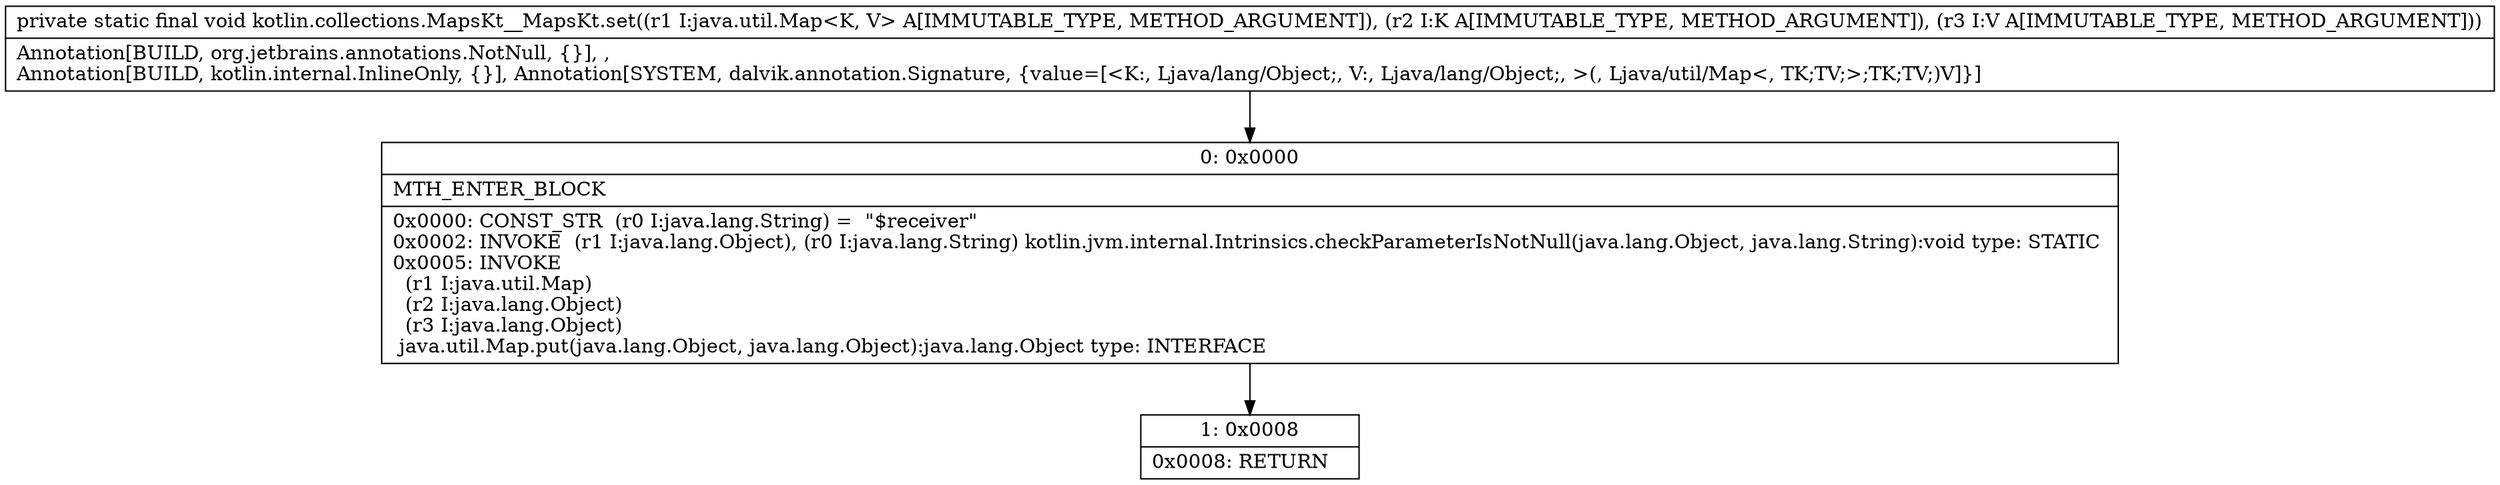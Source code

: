 digraph "CFG forkotlin.collections.MapsKt__MapsKt.set(Ljava\/util\/Map;Ljava\/lang\/Object;Ljava\/lang\/Object;)V" {
Node_0 [shape=record,label="{0\:\ 0x0000|MTH_ENTER_BLOCK\l|0x0000: CONST_STR  (r0 I:java.lang.String) =  \"$receiver\" \l0x0002: INVOKE  (r1 I:java.lang.Object), (r0 I:java.lang.String) kotlin.jvm.internal.Intrinsics.checkParameterIsNotNull(java.lang.Object, java.lang.String):void type: STATIC \l0x0005: INVOKE  \l  (r1 I:java.util.Map)\l  (r2 I:java.lang.Object)\l  (r3 I:java.lang.Object)\l java.util.Map.put(java.lang.Object, java.lang.Object):java.lang.Object type: INTERFACE \l}"];
Node_1 [shape=record,label="{1\:\ 0x0008|0x0008: RETURN   \l}"];
MethodNode[shape=record,label="{private static final void kotlin.collections.MapsKt__MapsKt.set((r1 I:java.util.Map\<K, V\> A[IMMUTABLE_TYPE, METHOD_ARGUMENT]), (r2 I:K A[IMMUTABLE_TYPE, METHOD_ARGUMENT]), (r3 I:V A[IMMUTABLE_TYPE, METHOD_ARGUMENT]))  | Annotation[BUILD, org.jetbrains.annotations.NotNull, \{\}], , \lAnnotation[BUILD, kotlin.internal.InlineOnly, \{\}], Annotation[SYSTEM, dalvik.annotation.Signature, \{value=[\<K:, Ljava\/lang\/Object;, V:, Ljava\/lang\/Object;, \>(, Ljava\/util\/Map\<, TK;TV;\>;TK;TV;)V]\}]\l}"];
MethodNode -> Node_0;
Node_0 -> Node_1;
}

